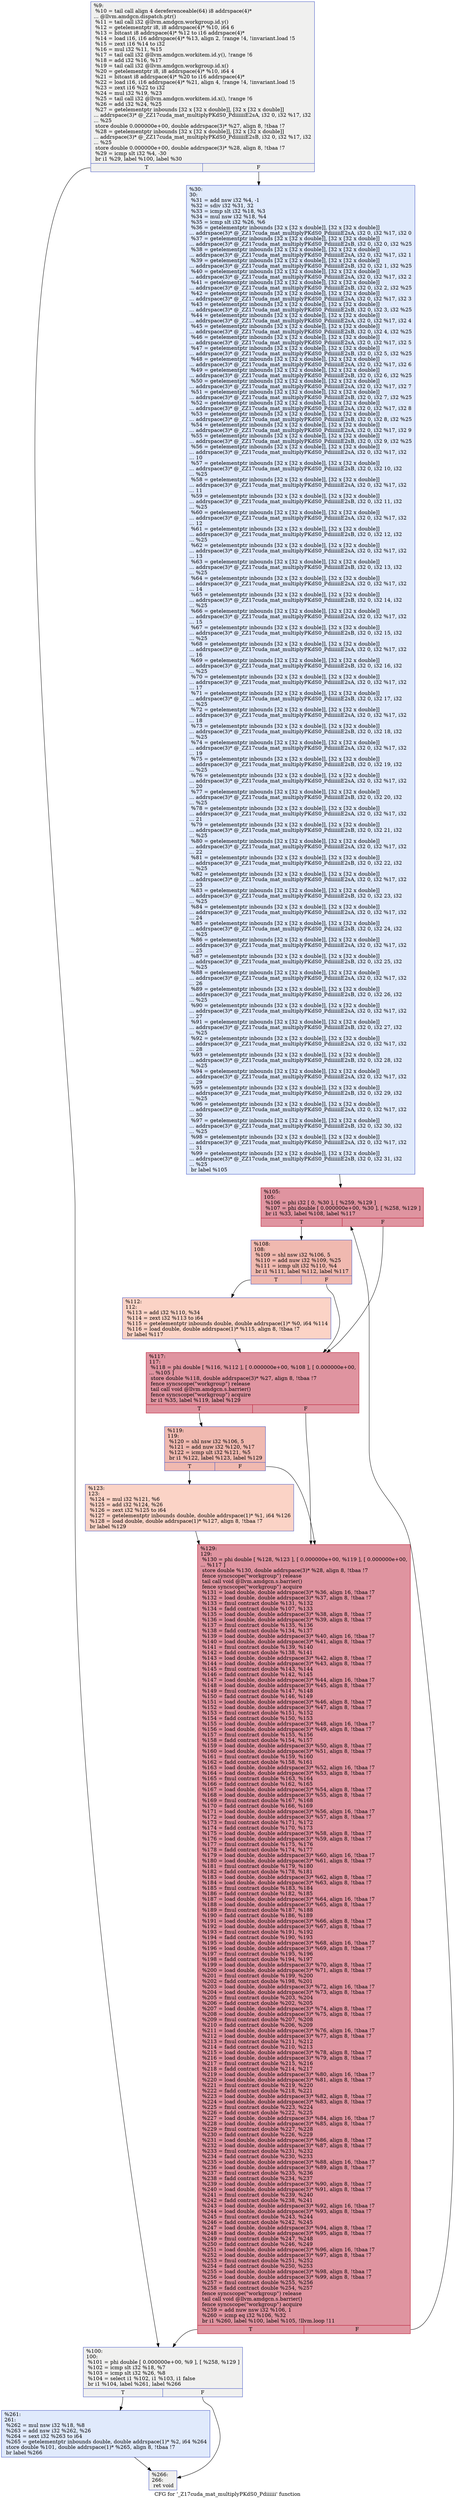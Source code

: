 digraph "CFG for '_Z17cuda_mat_multiplyPKdS0_Pdiiiiii' function" {
	label="CFG for '_Z17cuda_mat_multiplyPKdS0_Pdiiiiii' function";

	Node0x4f0fa40 [shape=record,color="#3d50c3ff", style=filled, fillcolor="#dedcdb70",label="{%9:\l  %10 = tail call align 4 dereferenceable(64) i8 addrspace(4)*\l... @llvm.amdgcn.dispatch.ptr()\l  %11 = tail call i32 @llvm.amdgcn.workgroup.id.y()\l  %12 = getelementptr i8, i8 addrspace(4)* %10, i64 6\l  %13 = bitcast i8 addrspace(4)* %12 to i16 addrspace(4)*\l  %14 = load i16, i16 addrspace(4)* %13, align 2, !range !4, !invariant.load !5\l  %15 = zext i16 %14 to i32\l  %16 = mul i32 %11, %15\l  %17 = tail call i32 @llvm.amdgcn.workitem.id.y(), !range !6\l  %18 = add i32 %16, %17\l  %19 = tail call i32 @llvm.amdgcn.workgroup.id.x()\l  %20 = getelementptr i8, i8 addrspace(4)* %10, i64 4\l  %21 = bitcast i8 addrspace(4)* %20 to i16 addrspace(4)*\l  %22 = load i16, i16 addrspace(4)* %21, align 4, !range !4, !invariant.load !5\l  %23 = zext i16 %22 to i32\l  %24 = mul i32 %19, %23\l  %25 = tail call i32 @llvm.amdgcn.workitem.id.x(), !range !6\l  %26 = add i32 %24, %25\l  %27 = getelementptr inbounds [32 x [32 x double]], [32 x [32 x double]]\l... addrspace(3)* @_ZZ17cuda_mat_multiplyPKdS0_PdiiiiiiE2sA, i32 0, i32 %17, i32\l... %25\l  store double 0.000000e+00, double addrspace(3)* %27, align 8, !tbaa !7\l  %28 = getelementptr inbounds [32 x [32 x double]], [32 x [32 x double]]\l... addrspace(3)* @_ZZ17cuda_mat_multiplyPKdS0_PdiiiiiiE2sB, i32 0, i32 %17, i32\l... %25\l  store double 0.000000e+00, double addrspace(3)* %28, align 8, !tbaa !7\l  %29 = icmp slt i32 %4, -30\l  br i1 %29, label %100, label %30\l|{<s0>T|<s1>F}}"];
	Node0x4f0fa40:s0 -> Node0x4f146c0;
	Node0x4f0fa40:s1 -> Node0x4f14f60;
	Node0x4f14f60 [shape=record,color="#3d50c3ff", style=filled, fillcolor="#b9d0f970",label="{%30:\l30:                                               \l  %31 = add nsw i32 %4, -1\l  %32 = sdiv i32 %31, 32\l  %33 = icmp slt i32 %18, %3\l  %34 = mul nsw i32 %18, %4\l  %35 = icmp slt i32 %26, %6\l  %36 = getelementptr inbounds [32 x [32 x double]], [32 x [32 x double]]\l... addrspace(3)* @_ZZ17cuda_mat_multiplyPKdS0_PdiiiiiiE2sA, i32 0, i32 %17, i32 0\l  %37 = getelementptr inbounds [32 x [32 x double]], [32 x [32 x double]]\l... addrspace(3)* @_ZZ17cuda_mat_multiplyPKdS0_PdiiiiiiE2sB, i32 0, i32 0, i32 %25\l  %38 = getelementptr inbounds [32 x [32 x double]], [32 x [32 x double]]\l... addrspace(3)* @_ZZ17cuda_mat_multiplyPKdS0_PdiiiiiiE2sA, i32 0, i32 %17, i32 1\l  %39 = getelementptr inbounds [32 x [32 x double]], [32 x [32 x double]]\l... addrspace(3)* @_ZZ17cuda_mat_multiplyPKdS0_PdiiiiiiE2sB, i32 0, i32 1, i32 %25\l  %40 = getelementptr inbounds [32 x [32 x double]], [32 x [32 x double]]\l... addrspace(3)* @_ZZ17cuda_mat_multiplyPKdS0_PdiiiiiiE2sA, i32 0, i32 %17, i32 2\l  %41 = getelementptr inbounds [32 x [32 x double]], [32 x [32 x double]]\l... addrspace(3)* @_ZZ17cuda_mat_multiplyPKdS0_PdiiiiiiE2sB, i32 0, i32 2, i32 %25\l  %42 = getelementptr inbounds [32 x [32 x double]], [32 x [32 x double]]\l... addrspace(3)* @_ZZ17cuda_mat_multiplyPKdS0_PdiiiiiiE2sA, i32 0, i32 %17, i32 3\l  %43 = getelementptr inbounds [32 x [32 x double]], [32 x [32 x double]]\l... addrspace(3)* @_ZZ17cuda_mat_multiplyPKdS0_PdiiiiiiE2sB, i32 0, i32 3, i32 %25\l  %44 = getelementptr inbounds [32 x [32 x double]], [32 x [32 x double]]\l... addrspace(3)* @_ZZ17cuda_mat_multiplyPKdS0_PdiiiiiiE2sA, i32 0, i32 %17, i32 4\l  %45 = getelementptr inbounds [32 x [32 x double]], [32 x [32 x double]]\l... addrspace(3)* @_ZZ17cuda_mat_multiplyPKdS0_PdiiiiiiE2sB, i32 0, i32 4, i32 %25\l  %46 = getelementptr inbounds [32 x [32 x double]], [32 x [32 x double]]\l... addrspace(3)* @_ZZ17cuda_mat_multiplyPKdS0_PdiiiiiiE2sA, i32 0, i32 %17, i32 5\l  %47 = getelementptr inbounds [32 x [32 x double]], [32 x [32 x double]]\l... addrspace(3)* @_ZZ17cuda_mat_multiplyPKdS0_PdiiiiiiE2sB, i32 0, i32 5, i32 %25\l  %48 = getelementptr inbounds [32 x [32 x double]], [32 x [32 x double]]\l... addrspace(3)* @_ZZ17cuda_mat_multiplyPKdS0_PdiiiiiiE2sA, i32 0, i32 %17, i32 6\l  %49 = getelementptr inbounds [32 x [32 x double]], [32 x [32 x double]]\l... addrspace(3)* @_ZZ17cuda_mat_multiplyPKdS0_PdiiiiiiE2sB, i32 0, i32 6, i32 %25\l  %50 = getelementptr inbounds [32 x [32 x double]], [32 x [32 x double]]\l... addrspace(3)* @_ZZ17cuda_mat_multiplyPKdS0_PdiiiiiiE2sA, i32 0, i32 %17, i32 7\l  %51 = getelementptr inbounds [32 x [32 x double]], [32 x [32 x double]]\l... addrspace(3)* @_ZZ17cuda_mat_multiplyPKdS0_PdiiiiiiE2sB, i32 0, i32 7, i32 %25\l  %52 = getelementptr inbounds [32 x [32 x double]], [32 x [32 x double]]\l... addrspace(3)* @_ZZ17cuda_mat_multiplyPKdS0_PdiiiiiiE2sA, i32 0, i32 %17, i32 8\l  %53 = getelementptr inbounds [32 x [32 x double]], [32 x [32 x double]]\l... addrspace(3)* @_ZZ17cuda_mat_multiplyPKdS0_PdiiiiiiE2sB, i32 0, i32 8, i32 %25\l  %54 = getelementptr inbounds [32 x [32 x double]], [32 x [32 x double]]\l... addrspace(3)* @_ZZ17cuda_mat_multiplyPKdS0_PdiiiiiiE2sA, i32 0, i32 %17, i32 9\l  %55 = getelementptr inbounds [32 x [32 x double]], [32 x [32 x double]]\l... addrspace(3)* @_ZZ17cuda_mat_multiplyPKdS0_PdiiiiiiE2sB, i32 0, i32 9, i32 %25\l  %56 = getelementptr inbounds [32 x [32 x double]], [32 x [32 x double]]\l... addrspace(3)* @_ZZ17cuda_mat_multiplyPKdS0_PdiiiiiiE2sA, i32 0, i32 %17, i32\l... 10\l  %57 = getelementptr inbounds [32 x [32 x double]], [32 x [32 x double]]\l... addrspace(3)* @_ZZ17cuda_mat_multiplyPKdS0_PdiiiiiiE2sB, i32 0, i32 10, i32\l... %25\l  %58 = getelementptr inbounds [32 x [32 x double]], [32 x [32 x double]]\l... addrspace(3)* @_ZZ17cuda_mat_multiplyPKdS0_PdiiiiiiE2sA, i32 0, i32 %17, i32\l... 11\l  %59 = getelementptr inbounds [32 x [32 x double]], [32 x [32 x double]]\l... addrspace(3)* @_ZZ17cuda_mat_multiplyPKdS0_PdiiiiiiE2sB, i32 0, i32 11, i32\l... %25\l  %60 = getelementptr inbounds [32 x [32 x double]], [32 x [32 x double]]\l... addrspace(3)* @_ZZ17cuda_mat_multiplyPKdS0_PdiiiiiiE2sA, i32 0, i32 %17, i32\l... 12\l  %61 = getelementptr inbounds [32 x [32 x double]], [32 x [32 x double]]\l... addrspace(3)* @_ZZ17cuda_mat_multiplyPKdS0_PdiiiiiiE2sB, i32 0, i32 12, i32\l... %25\l  %62 = getelementptr inbounds [32 x [32 x double]], [32 x [32 x double]]\l... addrspace(3)* @_ZZ17cuda_mat_multiplyPKdS0_PdiiiiiiE2sA, i32 0, i32 %17, i32\l... 13\l  %63 = getelementptr inbounds [32 x [32 x double]], [32 x [32 x double]]\l... addrspace(3)* @_ZZ17cuda_mat_multiplyPKdS0_PdiiiiiiE2sB, i32 0, i32 13, i32\l... %25\l  %64 = getelementptr inbounds [32 x [32 x double]], [32 x [32 x double]]\l... addrspace(3)* @_ZZ17cuda_mat_multiplyPKdS0_PdiiiiiiE2sA, i32 0, i32 %17, i32\l... 14\l  %65 = getelementptr inbounds [32 x [32 x double]], [32 x [32 x double]]\l... addrspace(3)* @_ZZ17cuda_mat_multiplyPKdS0_PdiiiiiiE2sB, i32 0, i32 14, i32\l... %25\l  %66 = getelementptr inbounds [32 x [32 x double]], [32 x [32 x double]]\l... addrspace(3)* @_ZZ17cuda_mat_multiplyPKdS0_PdiiiiiiE2sA, i32 0, i32 %17, i32\l... 15\l  %67 = getelementptr inbounds [32 x [32 x double]], [32 x [32 x double]]\l... addrspace(3)* @_ZZ17cuda_mat_multiplyPKdS0_PdiiiiiiE2sB, i32 0, i32 15, i32\l... %25\l  %68 = getelementptr inbounds [32 x [32 x double]], [32 x [32 x double]]\l... addrspace(3)* @_ZZ17cuda_mat_multiplyPKdS0_PdiiiiiiE2sA, i32 0, i32 %17, i32\l... 16\l  %69 = getelementptr inbounds [32 x [32 x double]], [32 x [32 x double]]\l... addrspace(3)* @_ZZ17cuda_mat_multiplyPKdS0_PdiiiiiiE2sB, i32 0, i32 16, i32\l... %25\l  %70 = getelementptr inbounds [32 x [32 x double]], [32 x [32 x double]]\l... addrspace(3)* @_ZZ17cuda_mat_multiplyPKdS0_PdiiiiiiE2sA, i32 0, i32 %17, i32\l... 17\l  %71 = getelementptr inbounds [32 x [32 x double]], [32 x [32 x double]]\l... addrspace(3)* @_ZZ17cuda_mat_multiplyPKdS0_PdiiiiiiE2sB, i32 0, i32 17, i32\l... %25\l  %72 = getelementptr inbounds [32 x [32 x double]], [32 x [32 x double]]\l... addrspace(3)* @_ZZ17cuda_mat_multiplyPKdS0_PdiiiiiiE2sA, i32 0, i32 %17, i32\l... 18\l  %73 = getelementptr inbounds [32 x [32 x double]], [32 x [32 x double]]\l... addrspace(3)* @_ZZ17cuda_mat_multiplyPKdS0_PdiiiiiiE2sB, i32 0, i32 18, i32\l... %25\l  %74 = getelementptr inbounds [32 x [32 x double]], [32 x [32 x double]]\l... addrspace(3)* @_ZZ17cuda_mat_multiplyPKdS0_PdiiiiiiE2sA, i32 0, i32 %17, i32\l... 19\l  %75 = getelementptr inbounds [32 x [32 x double]], [32 x [32 x double]]\l... addrspace(3)* @_ZZ17cuda_mat_multiplyPKdS0_PdiiiiiiE2sB, i32 0, i32 19, i32\l... %25\l  %76 = getelementptr inbounds [32 x [32 x double]], [32 x [32 x double]]\l... addrspace(3)* @_ZZ17cuda_mat_multiplyPKdS0_PdiiiiiiE2sA, i32 0, i32 %17, i32\l... 20\l  %77 = getelementptr inbounds [32 x [32 x double]], [32 x [32 x double]]\l... addrspace(3)* @_ZZ17cuda_mat_multiplyPKdS0_PdiiiiiiE2sB, i32 0, i32 20, i32\l... %25\l  %78 = getelementptr inbounds [32 x [32 x double]], [32 x [32 x double]]\l... addrspace(3)* @_ZZ17cuda_mat_multiplyPKdS0_PdiiiiiiE2sA, i32 0, i32 %17, i32\l... 21\l  %79 = getelementptr inbounds [32 x [32 x double]], [32 x [32 x double]]\l... addrspace(3)* @_ZZ17cuda_mat_multiplyPKdS0_PdiiiiiiE2sB, i32 0, i32 21, i32\l... %25\l  %80 = getelementptr inbounds [32 x [32 x double]], [32 x [32 x double]]\l... addrspace(3)* @_ZZ17cuda_mat_multiplyPKdS0_PdiiiiiiE2sA, i32 0, i32 %17, i32\l... 22\l  %81 = getelementptr inbounds [32 x [32 x double]], [32 x [32 x double]]\l... addrspace(3)* @_ZZ17cuda_mat_multiplyPKdS0_PdiiiiiiE2sB, i32 0, i32 22, i32\l... %25\l  %82 = getelementptr inbounds [32 x [32 x double]], [32 x [32 x double]]\l... addrspace(3)* @_ZZ17cuda_mat_multiplyPKdS0_PdiiiiiiE2sA, i32 0, i32 %17, i32\l... 23\l  %83 = getelementptr inbounds [32 x [32 x double]], [32 x [32 x double]]\l... addrspace(3)* @_ZZ17cuda_mat_multiplyPKdS0_PdiiiiiiE2sB, i32 0, i32 23, i32\l... %25\l  %84 = getelementptr inbounds [32 x [32 x double]], [32 x [32 x double]]\l... addrspace(3)* @_ZZ17cuda_mat_multiplyPKdS0_PdiiiiiiE2sA, i32 0, i32 %17, i32\l... 24\l  %85 = getelementptr inbounds [32 x [32 x double]], [32 x [32 x double]]\l... addrspace(3)* @_ZZ17cuda_mat_multiplyPKdS0_PdiiiiiiE2sB, i32 0, i32 24, i32\l... %25\l  %86 = getelementptr inbounds [32 x [32 x double]], [32 x [32 x double]]\l... addrspace(3)* @_ZZ17cuda_mat_multiplyPKdS0_PdiiiiiiE2sA, i32 0, i32 %17, i32\l... 25\l  %87 = getelementptr inbounds [32 x [32 x double]], [32 x [32 x double]]\l... addrspace(3)* @_ZZ17cuda_mat_multiplyPKdS0_PdiiiiiiE2sB, i32 0, i32 25, i32\l... %25\l  %88 = getelementptr inbounds [32 x [32 x double]], [32 x [32 x double]]\l... addrspace(3)* @_ZZ17cuda_mat_multiplyPKdS0_PdiiiiiiE2sA, i32 0, i32 %17, i32\l... 26\l  %89 = getelementptr inbounds [32 x [32 x double]], [32 x [32 x double]]\l... addrspace(3)* @_ZZ17cuda_mat_multiplyPKdS0_PdiiiiiiE2sB, i32 0, i32 26, i32\l... %25\l  %90 = getelementptr inbounds [32 x [32 x double]], [32 x [32 x double]]\l... addrspace(3)* @_ZZ17cuda_mat_multiplyPKdS0_PdiiiiiiE2sA, i32 0, i32 %17, i32\l... 27\l  %91 = getelementptr inbounds [32 x [32 x double]], [32 x [32 x double]]\l... addrspace(3)* @_ZZ17cuda_mat_multiplyPKdS0_PdiiiiiiE2sB, i32 0, i32 27, i32\l... %25\l  %92 = getelementptr inbounds [32 x [32 x double]], [32 x [32 x double]]\l... addrspace(3)* @_ZZ17cuda_mat_multiplyPKdS0_PdiiiiiiE2sA, i32 0, i32 %17, i32\l... 28\l  %93 = getelementptr inbounds [32 x [32 x double]], [32 x [32 x double]]\l... addrspace(3)* @_ZZ17cuda_mat_multiplyPKdS0_PdiiiiiiE2sB, i32 0, i32 28, i32\l... %25\l  %94 = getelementptr inbounds [32 x [32 x double]], [32 x [32 x double]]\l... addrspace(3)* @_ZZ17cuda_mat_multiplyPKdS0_PdiiiiiiE2sA, i32 0, i32 %17, i32\l... 29\l  %95 = getelementptr inbounds [32 x [32 x double]], [32 x [32 x double]]\l... addrspace(3)* @_ZZ17cuda_mat_multiplyPKdS0_PdiiiiiiE2sB, i32 0, i32 29, i32\l... %25\l  %96 = getelementptr inbounds [32 x [32 x double]], [32 x [32 x double]]\l... addrspace(3)* @_ZZ17cuda_mat_multiplyPKdS0_PdiiiiiiE2sA, i32 0, i32 %17, i32\l... 30\l  %97 = getelementptr inbounds [32 x [32 x double]], [32 x [32 x double]]\l... addrspace(3)* @_ZZ17cuda_mat_multiplyPKdS0_PdiiiiiiE2sB, i32 0, i32 30, i32\l... %25\l  %98 = getelementptr inbounds [32 x [32 x double]], [32 x [32 x double]]\l... addrspace(3)* @_ZZ17cuda_mat_multiplyPKdS0_PdiiiiiiE2sA, i32 0, i32 %17, i32\l... 31\l  %99 = getelementptr inbounds [32 x [32 x double]], [32 x [32 x double]]\l... addrspace(3)* @_ZZ17cuda_mat_multiplyPKdS0_PdiiiiiiE2sB, i32 0, i32 31, i32\l... %25\l  br label %105\l}"];
	Node0x4f14f60 -> Node0x4f11bb0;
	Node0x4f146c0 [shape=record,color="#3d50c3ff", style=filled, fillcolor="#dedcdb70",label="{%100:\l100:                                              \l  %101 = phi double [ 0.000000e+00, %9 ], [ %258, %129 ]\l  %102 = icmp slt i32 %18, %7\l  %103 = icmp slt i32 %26, %8\l  %104 = select i1 %102, i1 %103, i1 false\l  br i1 %104, label %261, label %266\l|{<s0>T|<s1>F}}"];
	Node0x4f146c0:s0 -> Node0x4f19900;
	Node0x4f146c0:s1 -> Node0x4f19990;
	Node0x4f11bb0 [shape=record,color="#b70d28ff", style=filled, fillcolor="#b70d2870",label="{%105:\l105:                                              \l  %106 = phi i32 [ 0, %30 ], [ %259, %129 ]\l  %107 = phi double [ 0.000000e+00, %30 ], [ %258, %129 ]\l  br i1 %33, label %108, label %117\l|{<s0>T|<s1>F}}"];
	Node0x4f11bb0:s0 -> Node0x4f19c60;
	Node0x4f11bb0:s1 -> Node0x4f19cf0;
	Node0x4f19c60 [shape=record,color="#3d50c3ff", style=filled, fillcolor="#de614d70",label="{%108:\l108:                                              \l  %109 = shl nsw i32 %106, 5\l  %110 = add nuw i32 %109, %25\l  %111 = icmp ult i32 %110, %4\l  br i1 %111, label %112, label %117\l|{<s0>T|<s1>F}}"];
	Node0x4f19c60:s0 -> Node0x4f19fe0;
	Node0x4f19c60:s1 -> Node0x4f19cf0;
	Node0x4f19fe0 [shape=record,color="#3d50c3ff", style=filled, fillcolor="#f59c7d70",label="{%112:\l112:                                              \l  %113 = add i32 %110, %34\l  %114 = zext i32 %113 to i64\l  %115 = getelementptr inbounds double, double addrspace(1)* %0, i64 %114\l  %116 = load double, double addrspace(1)* %115, align 8, !tbaa !7\l  br label %117\l}"];
	Node0x4f19fe0 -> Node0x4f19cf0;
	Node0x4f19cf0 [shape=record,color="#b70d28ff", style=filled, fillcolor="#b70d2870",label="{%117:\l117:                                              \l  %118 = phi double [ %116, %112 ], [ 0.000000e+00, %108 ], [ 0.000000e+00,\l... %105 ]\l  store double %118, double addrspace(3)* %27, align 8, !tbaa !7\l  fence syncscope(\"workgroup\") release\l  tail call void @llvm.amdgcn.s.barrier()\l  fence syncscope(\"workgroup\") acquire\l  br i1 %35, label %119, label %129\l|{<s0>T|<s1>F}}"];
	Node0x4f19cf0:s0 -> Node0x4f1a780;
	Node0x4f19cf0:s1 -> Node0x4f195c0;
	Node0x4f1a780 [shape=record,color="#3d50c3ff", style=filled, fillcolor="#de614d70",label="{%119:\l119:                                              \l  %120 = shl nsw i32 %106, 5\l  %121 = add nuw i32 %120, %17\l  %122 = icmp ult i32 %121, %5\l  br i1 %122, label %123, label %129\l|{<s0>T|<s1>F}}"];
	Node0x4f1a780:s0 -> Node0x4f1aa30;
	Node0x4f1a780:s1 -> Node0x4f195c0;
	Node0x4f1aa30 [shape=record,color="#3d50c3ff", style=filled, fillcolor="#f59c7d70",label="{%123:\l123:                                              \l  %124 = mul i32 %121, %6\l  %125 = add i32 %124, %26\l  %126 = zext i32 %125 to i64\l  %127 = getelementptr inbounds double, double addrspace(1)* %1, i64 %126\l  %128 = load double, double addrspace(1)* %127, align 8, !tbaa !7\l  br label %129\l}"];
	Node0x4f1aa30 -> Node0x4f195c0;
	Node0x4f195c0 [shape=record,color="#b70d28ff", style=filled, fillcolor="#b70d2870",label="{%129:\l129:                                              \l  %130 = phi double [ %128, %123 ], [ 0.000000e+00, %119 ], [ 0.000000e+00,\l... %117 ]\l  store double %130, double addrspace(3)* %28, align 8, !tbaa !7\l  fence syncscope(\"workgroup\") release\l  tail call void @llvm.amdgcn.s.barrier()\l  fence syncscope(\"workgroup\") acquire\l  %131 = load double, double addrspace(3)* %36, align 16, !tbaa !7\l  %132 = load double, double addrspace(3)* %37, align 8, !tbaa !7\l  %133 = fmul contract double %131, %132\l  %134 = fadd contract double %107, %133\l  %135 = load double, double addrspace(3)* %38, align 8, !tbaa !7\l  %136 = load double, double addrspace(3)* %39, align 8, !tbaa !7\l  %137 = fmul contract double %135, %136\l  %138 = fadd contract double %134, %137\l  %139 = load double, double addrspace(3)* %40, align 16, !tbaa !7\l  %140 = load double, double addrspace(3)* %41, align 8, !tbaa !7\l  %141 = fmul contract double %139, %140\l  %142 = fadd contract double %138, %141\l  %143 = load double, double addrspace(3)* %42, align 8, !tbaa !7\l  %144 = load double, double addrspace(3)* %43, align 8, !tbaa !7\l  %145 = fmul contract double %143, %144\l  %146 = fadd contract double %142, %145\l  %147 = load double, double addrspace(3)* %44, align 16, !tbaa !7\l  %148 = load double, double addrspace(3)* %45, align 8, !tbaa !7\l  %149 = fmul contract double %147, %148\l  %150 = fadd contract double %146, %149\l  %151 = load double, double addrspace(3)* %46, align 8, !tbaa !7\l  %152 = load double, double addrspace(3)* %47, align 8, !tbaa !7\l  %153 = fmul contract double %151, %152\l  %154 = fadd contract double %150, %153\l  %155 = load double, double addrspace(3)* %48, align 16, !tbaa !7\l  %156 = load double, double addrspace(3)* %49, align 8, !tbaa !7\l  %157 = fmul contract double %155, %156\l  %158 = fadd contract double %154, %157\l  %159 = load double, double addrspace(3)* %50, align 8, !tbaa !7\l  %160 = load double, double addrspace(3)* %51, align 8, !tbaa !7\l  %161 = fmul contract double %159, %160\l  %162 = fadd contract double %158, %161\l  %163 = load double, double addrspace(3)* %52, align 16, !tbaa !7\l  %164 = load double, double addrspace(3)* %53, align 8, !tbaa !7\l  %165 = fmul contract double %163, %164\l  %166 = fadd contract double %162, %165\l  %167 = load double, double addrspace(3)* %54, align 8, !tbaa !7\l  %168 = load double, double addrspace(3)* %55, align 8, !tbaa !7\l  %169 = fmul contract double %167, %168\l  %170 = fadd contract double %166, %169\l  %171 = load double, double addrspace(3)* %56, align 16, !tbaa !7\l  %172 = load double, double addrspace(3)* %57, align 8, !tbaa !7\l  %173 = fmul contract double %171, %172\l  %174 = fadd contract double %170, %173\l  %175 = load double, double addrspace(3)* %58, align 8, !tbaa !7\l  %176 = load double, double addrspace(3)* %59, align 8, !tbaa !7\l  %177 = fmul contract double %175, %176\l  %178 = fadd contract double %174, %177\l  %179 = load double, double addrspace(3)* %60, align 16, !tbaa !7\l  %180 = load double, double addrspace(3)* %61, align 8, !tbaa !7\l  %181 = fmul contract double %179, %180\l  %182 = fadd contract double %178, %181\l  %183 = load double, double addrspace(3)* %62, align 8, !tbaa !7\l  %184 = load double, double addrspace(3)* %63, align 8, !tbaa !7\l  %185 = fmul contract double %183, %184\l  %186 = fadd contract double %182, %185\l  %187 = load double, double addrspace(3)* %64, align 16, !tbaa !7\l  %188 = load double, double addrspace(3)* %65, align 8, !tbaa !7\l  %189 = fmul contract double %187, %188\l  %190 = fadd contract double %186, %189\l  %191 = load double, double addrspace(3)* %66, align 8, !tbaa !7\l  %192 = load double, double addrspace(3)* %67, align 8, !tbaa !7\l  %193 = fmul contract double %191, %192\l  %194 = fadd contract double %190, %193\l  %195 = load double, double addrspace(3)* %68, align 16, !tbaa !7\l  %196 = load double, double addrspace(3)* %69, align 8, !tbaa !7\l  %197 = fmul contract double %195, %196\l  %198 = fadd contract double %194, %197\l  %199 = load double, double addrspace(3)* %70, align 8, !tbaa !7\l  %200 = load double, double addrspace(3)* %71, align 8, !tbaa !7\l  %201 = fmul contract double %199, %200\l  %202 = fadd contract double %198, %201\l  %203 = load double, double addrspace(3)* %72, align 16, !tbaa !7\l  %204 = load double, double addrspace(3)* %73, align 8, !tbaa !7\l  %205 = fmul contract double %203, %204\l  %206 = fadd contract double %202, %205\l  %207 = load double, double addrspace(3)* %74, align 8, !tbaa !7\l  %208 = load double, double addrspace(3)* %75, align 8, !tbaa !7\l  %209 = fmul contract double %207, %208\l  %210 = fadd contract double %206, %209\l  %211 = load double, double addrspace(3)* %76, align 16, !tbaa !7\l  %212 = load double, double addrspace(3)* %77, align 8, !tbaa !7\l  %213 = fmul contract double %211, %212\l  %214 = fadd contract double %210, %213\l  %215 = load double, double addrspace(3)* %78, align 8, !tbaa !7\l  %216 = load double, double addrspace(3)* %79, align 8, !tbaa !7\l  %217 = fmul contract double %215, %216\l  %218 = fadd contract double %214, %217\l  %219 = load double, double addrspace(3)* %80, align 16, !tbaa !7\l  %220 = load double, double addrspace(3)* %81, align 8, !tbaa !7\l  %221 = fmul contract double %219, %220\l  %222 = fadd contract double %218, %221\l  %223 = load double, double addrspace(3)* %82, align 8, !tbaa !7\l  %224 = load double, double addrspace(3)* %83, align 8, !tbaa !7\l  %225 = fmul contract double %223, %224\l  %226 = fadd contract double %222, %225\l  %227 = load double, double addrspace(3)* %84, align 16, !tbaa !7\l  %228 = load double, double addrspace(3)* %85, align 8, !tbaa !7\l  %229 = fmul contract double %227, %228\l  %230 = fadd contract double %226, %229\l  %231 = load double, double addrspace(3)* %86, align 8, !tbaa !7\l  %232 = load double, double addrspace(3)* %87, align 8, !tbaa !7\l  %233 = fmul contract double %231, %232\l  %234 = fadd contract double %230, %233\l  %235 = load double, double addrspace(3)* %88, align 16, !tbaa !7\l  %236 = load double, double addrspace(3)* %89, align 8, !tbaa !7\l  %237 = fmul contract double %235, %236\l  %238 = fadd contract double %234, %237\l  %239 = load double, double addrspace(3)* %90, align 8, !tbaa !7\l  %240 = load double, double addrspace(3)* %91, align 8, !tbaa !7\l  %241 = fmul contract double %239, %240\l  %242 = fadd contract double %238, %241\l  %243 = load double, double addrspace(3)* %92, align 16, !tbaa !7\l  %244 = load double, double addrspace(3)* %93, align 8, !tbaa !7\l  %245 = fmul contract double %243, %244\l  %246 = fadd contract double %242, %245\l  %247 = load double, double addrspace(3)* %94, align 8, !tbaa !7\l  %248 = load double, double addrspace(3)* %95, align 8, !tbaa !7\l  %249 = fmul contract double %247, %248\l  %250 = fadd contract double %246, %249\l  %251 = load double, double addrspace(3)* %96, align 16, !tbaa !7\l  %252 = load double, double addrspace(3)* %97, align 8, !tbaa !7\l  %253 = fmul contract double %251, %252\l  %254 = fadd contract double %250, %253\l  %255 = load double, double addrspace(3)* %98, align 8, !tbaa !7\l  %256 = load double, double addrspace(3)* %99, align 8, !tbaa !7\l  %257 = fmul contract double %255, %256\l  %258 = fadd contract double %254, %257\l  fence syncscope(\"workgroup\") release\l  tail call void @llvm.amdgcn.s.barrier()\l  fence syncscope(\"workgroup\") acquire\l  %259 = add nuw nsw i32 %106, 1\l  %260 = icmp eq i32 %106, %32\l  br i1 %260, label %100, label %105, !llvm.loop !11\l|{<s0>T|<s1>F}}"];
	Node0x4f195c0:s0 -> Node0x4f146c0;
	Node0x4f195c0:s1 -> Node0x4f11bb0;
	Node0x4f19900 [shape=record,color="#3d50c3ff", style=filled, fillcolor="#b9d0f970",label="{%261:\l261:                                              \l  %262 = mul nsw i32 %18, %8\l  %263 = add nsw i32 %262, %26\l  %264 = sext i32 %263 to i64\l  %265 = getelementptr inbounds double, double addrspace(1)* %2, i64 %264\l  store double %101, double addrspace(1)* %265, align 8, !tbaa !7\l  br label %266\l}"];
	Node0x4f19900 -> Node0x4f19990;
	Node0x4f19990 [shape=record,color="#3d50c3ff", style=filled, fillcolor="#dedcdb70",label="{%266:\l266:                                              \l  ret void\l}"];
}
